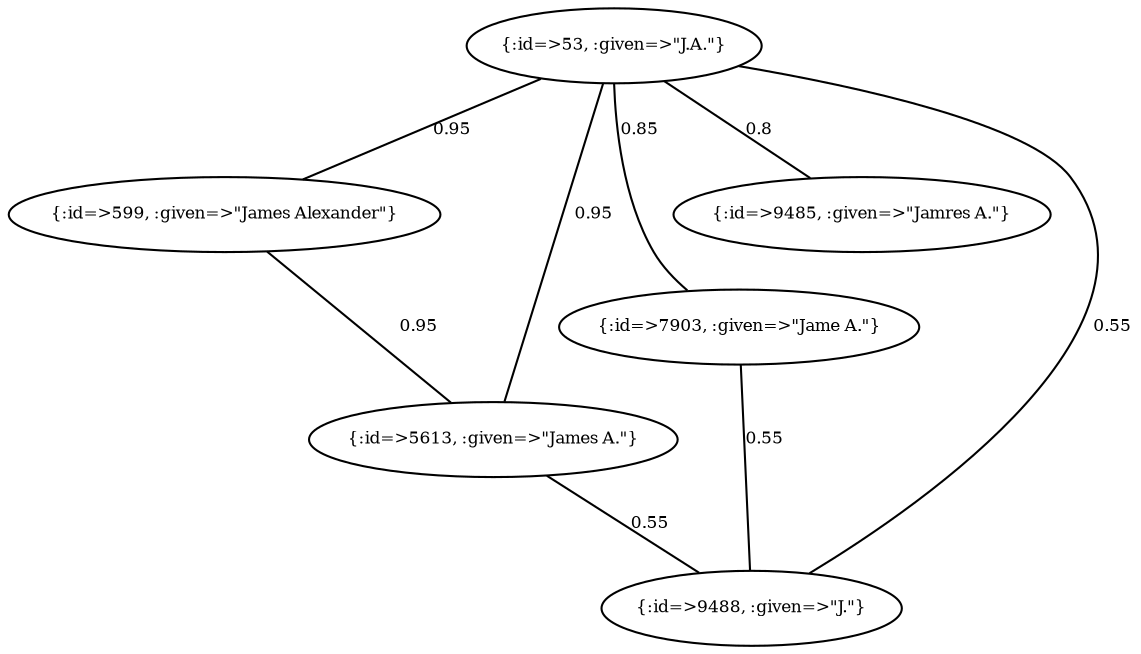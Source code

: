 graph Collector__WeightedGraph {
    "{:id=>53, :given=>\"J.A.\"}" [
        fontsize = 8,
        label = "{:id=>53, :given=>\"J.A.\"}"
    ]

    "{:id=>599, :given=>\"James Alexander\"}" [
        fontsize = 8,
        label = "{:id=>599, :given=>\"James Alexander\"}"
    ]

    "{:id=>5613, :given=>\"James A.\"}" [
        fontsize = 8,
        label = "{:id=>5613, :given=>\"James A.\"}"
    ]

    "{:id=>7903, :given=>\"Jame A.\"}" [
        fontsize = 8,
        label = "{:id=>7903, :given=>\"Jame A.\"}"
    ]

    "{:id=>9485, :given=>\"Jamres A.\"}" [
        fontsize = 8,
        label = "{:id=>9485, :given=>\"Jamres A.\"}"
    ]

    "{:id=>9488, :given=>\"J.\"}" [
        fontsize = 8,
        label = "{:id=>9488, :given=>\"J.\"}"
    ]

    "{:id=>53, :given=>\"J.A.\"}" -- "{:id=>599, :given=>\"James Alexander\"}" [
        fontsize = 8,
        label = 0.95
    ]

    "{:id=>53, :given=>\"J.A.\"}" -- "{:id=>5613, :given=>\"James A.\"}" [
        fontsize = 8,
        label = 0.95
    ]

    "{:id=>53, :given=>\"J.A.\"}" -- "{:id=>7903, :given=>\"Jame A.\"}" [
        fontsize = 8,
        label = 0.85
    ]

    "{:id=>53, :given=>\"J.A.\"}" -- "{:id=>9485, :given=>\"Jamres A.\"}" [
        fontsize = 8,
        label = 0.8
    ]

    "{:id=>53, :given=>\"J.A.\"}" -- "{:id=>9488, :given=>\"J.\"}" [
        fontsize = 8,
        label = 0.55
    ]

    "{:id=>599, :given=>\"James Alexander\"}" -- "{:id=>5613, :given=>\"James A.\"}" [
        fontsize = 8,
        label = 0.95
    ]

    "{:id=>5613, :given=>\"James A.\"}" -- "{:id=>9488, :given=>\"J.\"}" [
        fontsize = 8,
        label = 0.55
    ]

    "{:id=>7903, :given=>\"Jame A.\"}" -- "{:id=>9488, :given=>\"J.\"}" [
        fontsize = 8,
        label = 0.55
    ]
}
